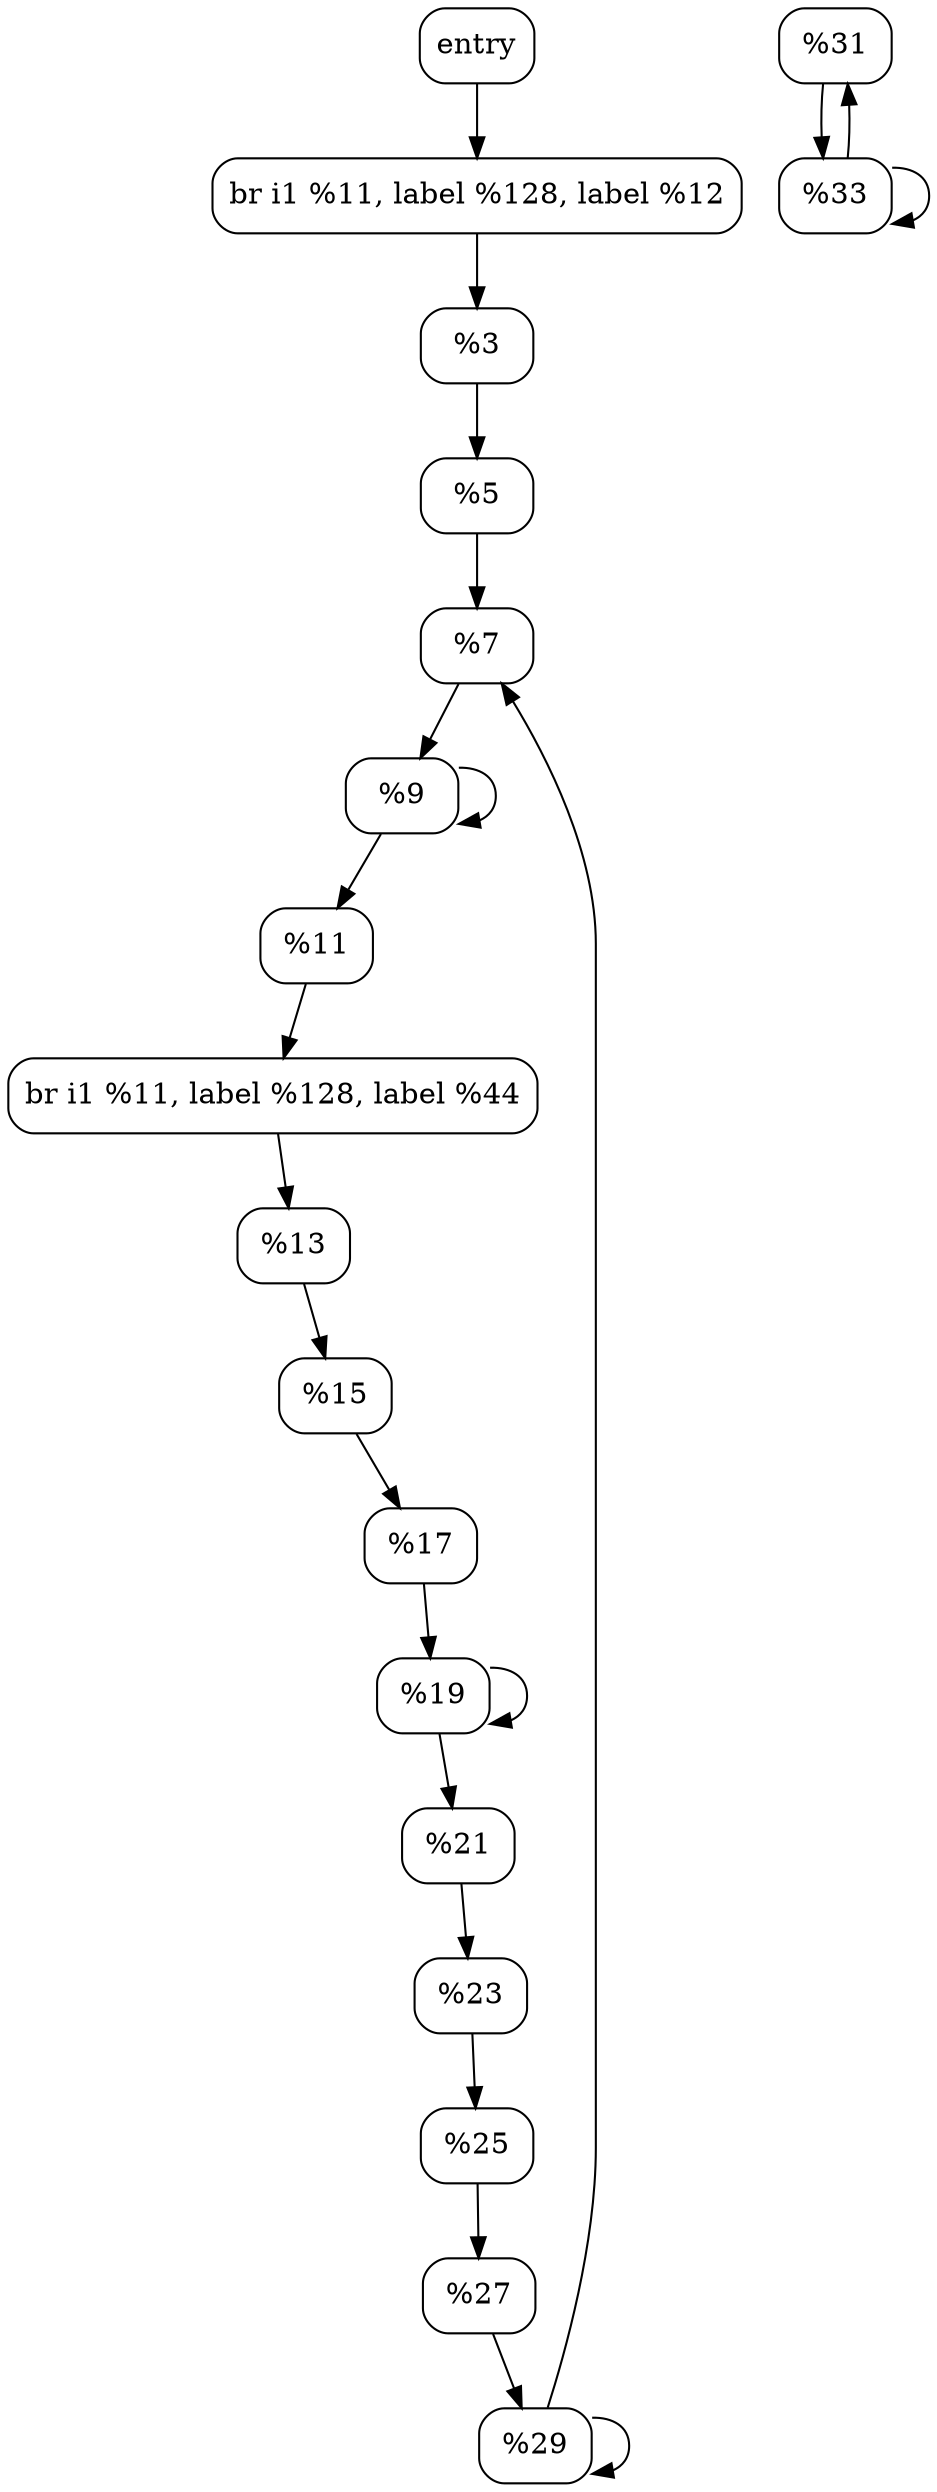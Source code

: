 digraph "Control Flow Graph" {
  node [shape=box, style = "rounded"];
  entry;
  "br i1 %11, label %128, label %12";
  "%12";
  "%17";
  "%19";
  "%26";
  "%40";
  "br i1 %11, label %128, label %44";
  "%44";
  "%47";
  "%58";
  "%60";
  "%79";
  "%82";
  "%89";
  "%91";
  "%93";
  "%128";
  "%135";
  entry -> "br i1 %11, label %128, label %12";
  "br i1 %11, label %128, label %12" -> "%12";
  "%12" -> "%17";
  "%17" -> "%19";
  "%19" -> "%26";
  "%26" -> "%26";
  "%26" -> "%40";
  "%40" -> "br i1 %11, label %128, label %44";
  "br i1 %11, label %128, label %44" -> "%44";
  "%44" -> "%47";
  "%47" -> "%58";
  "%58" -> "%60";
  "%60" -> "%60";
  "%60" -> "%79";
  "%79" -> "%82";
  "%82" -> "%89";
  "%89" -> "%91";
  "%91" -> "%93";
  "%93" -> "%93";
  "%93" -> "%19";
  "%128" -> "%135";
  "%135" -> "%135";
  "%135" -> "%128";

}